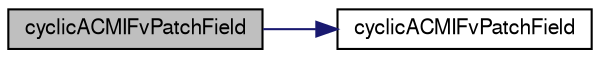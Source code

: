 digraph "cyclicACMIFvPatchField"
{
  bgcolor="transparent";
  edge [fontname="FreeSans",fontsize="10",labelfontname="FreeSans",labelfontsize="10"];
  node [fontname="FreeSans",fontsize="10",shape=record];
  rankdir="LR";
  Node108 [label="cyclicACMIFvPatchField",height=0.2,width=0.4,color="black", fillcolor="grey75", style="filled", fontcolor="black"];
  Node108 -> Node109 [color="midnightblue",fontsize="10",style="solid",fontname="FreeSans"];
  Node109 [label="cyclicACMIFvPatchField",height=0.2,width=0.4,color="black",URL="$a22010.html#a6284b1f80a81bffc602b9612e1dc7c5e",tooltip="Construct from patch and internal field. "];
}
